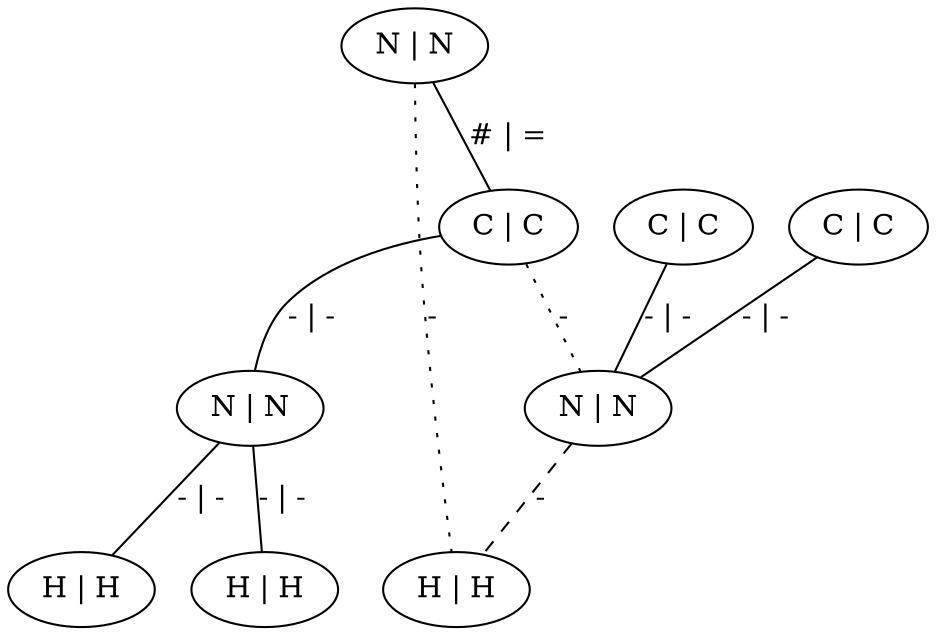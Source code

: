 graph G {
	0 [ label="N | N" ]
	1 [ label="C | C" ]
	2 [ label="N | N" ]
	3 [ label="H | H" ]
	4 [ label="H | H" ]
	5 [ label="C | C" ]
	6 [ label="C | C" ]
	7 [ label="N | N" ]
	8 [ label="H | H" ]
	0 -- 1 [ label="# | =" ]
	0 -- 8 [ style=dotted label="-" ]
	1 -- 2 [ label="- | -" ]
	1 -- 7 [ style=dotted label="-" ]
	2 -- 3 [ label="- | -" ]
	2 -- 4 [ label="- | -" ]
	5 -- 7 [ label="- | -" ]
	6 -- 7 [ label="- | -" ]
	7 -- 8 [ style=dashed label="-" ]
}
